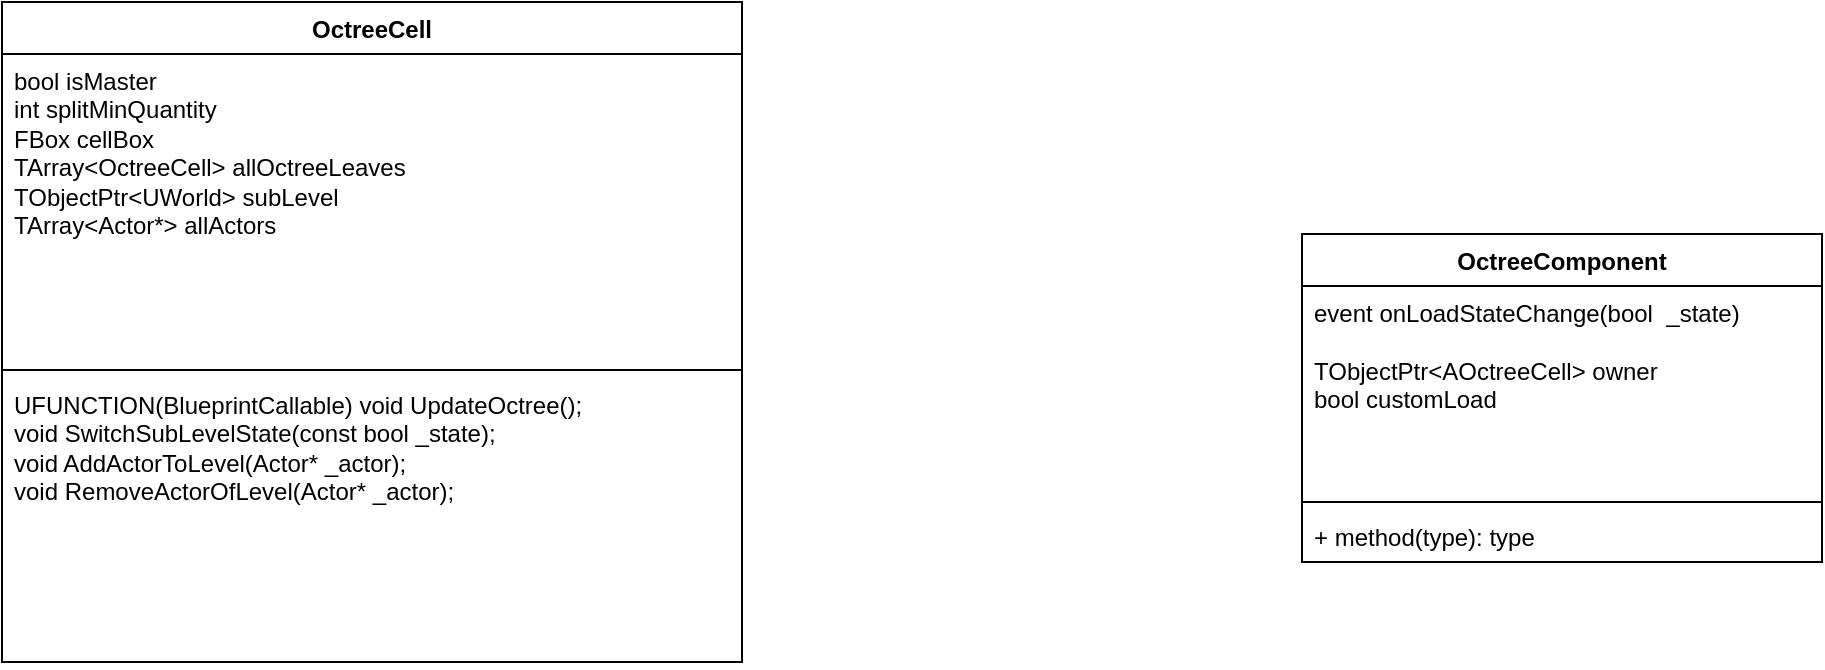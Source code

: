 <mxfile version="24.7.10">
  <diagram name="Page-1" id="1oNv3A5SWaV6W003-1Rp">
    <mxGraphModel dx="1235" dy="655" grid="1" gridSize="10" guides="1" tooltips="1" connect="1" arrows="1" fold="1" page="1" pageScale="1" pageWidth="827" pageHeight="1169" math="0" shadow="0">
      <root>
        <mxCell id="0" />
        <mxCell id="1" parent="0" />
        <mxCell id="hDX6cRK_n_KQG7TRBSU7-5" value="OctreeCell" style="swimlane;fontStyle=1;align=center;verticalAlign=top;childLayout=stackLayout;horizontal=1;startSize=26;horizontalStack=0;resizeParent=1;resizeParentMax=0;resizeLast=0;collapsible=1;marginBottom=0;whiteSpace=wrap;html=1;" parent="1" vertex="1">
          <mxGeometry x="150" y="264" width="370" height="330" as="geometry" />
        </mxCell>
        <mxCell id="hDX6cRK_n_KQG7TRBSU7-6" value="bool isMaster&lt;div&gt;int splitMinQuantity&lt;/div&gt;&lt;div&gt;FBox cellBox&lt;/div&gt;&lt;div&gt;TArray&amp;lt;OctreeCell&amp;gt; allOctreeLeaves&lt;/div&gt;&lt;div&gt;TObjectPtr&amp;lt;UWorld&amp;gt; subLevel&lt;/div&gt;&lt;div&gt;TArray&amp;lt;Actor*&amp;gt; allActors&amp;nbsp;&lt;/div&gt;&lt;div&gt;&amp;nbsp;&lt;/div&gt;&lt;div&gt;&lt;br&gt;&lt;/div&gt;" style="text;strokeColor=none;fillColor=none;align=left;verticalAlign=top;spacingLeft=4;spacingRight=4;overflow=hidden;rotatable=0;points=[[0,0.5],[1,0.5]];portConstraint=eastwest;whiteSpace=wrap;html=1;" parent="hDX6cRK_n_KQG7TRBSU7-5" vertex="1">
          <mxGeometry y="26" width="370" height="154" as="geometry" />
        </mxCell>
        <mxCell id="hDX6cRK_n_KQG7TRBSU7-7" value="" style="line;strokeWidth=1;fillColor=none;align=left;verticalAlign=middle;spacingTop=-1;spacingLeft=3;spacingRight=3;rotatable=0;labelPosition=right;points=[];portConstraint=eastwest;strokeColor=inherit;" parent="hDX6cRK_n_KQG7TRBSU7-5" vertex="1">
          <mxGeometry y="180" width="370" height="8" as="geometry" />
        </mxCell>
        <mxCell id="hDX6cRK_n_KQG7TRBSU7-8" value="UFUNCTION(BlueprintCallable) void UpdateOctree();&lt;div&gt;void SwitchSubLevelState(const bool _state);&lt;/div&gt;&lt;div&gt;void AddActorToLevel(Actor* _actor);&lt;/div&gt;&lt;div&gt;void RemoveActorOfLevel(Actor* _actor);&lt;/div&gt;" style="text;strokeColor=none;fillColor=none;align=left;verticalAlign=top;spacingLeft=4;spacingRight=4;overflow=hidden;rotatable=0;points=[[0,0.5],[1,0.5]];portConstraint=eastwest;whiteSpace=wrap;html=1;" parent="hDX6cRK_n_KQG7TRBSU7-5" vertex="1">
          <mxGeometry y="188" width="370" height="142" as="geometry" />
        </mxCell>
        <mxCell id="QXTzusFkveuO5Ewc0l5o-1" value="OctreeComponent" style="swimlane;fontStyle=1;align=center;verticalAlign=top;childLayout=stackLayout;horizontal=1;startSize=26;horizontalStack=0;resizeParent=1;resizeParentMax=0;resizeLast=0;collapsible=1;marginBottom=0;whiteSpace=wrap;html=1;" vertex="1" parent="1">
          <mxGeometry x="800" y="380" width="260" height="164" as="geometry" />
        </mxCell>
        <mxCell id="QXTzusFkveuO5Ewc0l5o-2" value="&lt;div&gt;event onLoadStateChange(bool&amp;nbsp; _state)&lt;/div&gt;&lt;div&gt;&lt;br&gt;&lt;/div&gt;TObjectPtr&amp;lt;AOctreeCell&amp;gt; owner&lt;div&gt;bool customLoad&lt;/div&gt;&lt;div&gt;&lt;br&gt;&lt;div&gt;&lt;br&gt;&lt;/div&gt;&lt;/div&gt;" style="text;strokeColor=none;fillColor=none;align=left;verticalAlign=top;spacingLeft=4;spacingRight=4;overflow=hidden;rotatable=0;points=[[0,0.5],[1,0.5]];portConstraint=eastwest;whiteSpace=wrap;html=1;" vertex="1" parent="QXTzusFkveuO5Ewc0l5o-1">
          <mxGeometry y="26" width="260" height="104" as="geometry" />
        </mxCell>
        <mxCell id="QXTzusFkveuO5Ewc0l5o-3" value="" style="line;strokeWidth=1;fillColor=none;align=left;verticalAlign=middle;spacingTop=-1;spacingLeft=3;spacingRight=3;rotatable=0;labelPosition=right;points=[];portConstraint=eastwest;strokeColor=inherit;" vertex="1" parent="QXTzusFkveuO5Ewc0l5o-1">
          <mxGeometry y="130" width="260" height="8" as="geometry" />
        </mxCell>
        <mxCell id="QXTzusFkveuO5Ewc0l5o-4" value="+ method(type): type" style="text;strokeColor=none;fillColor=none;align=left;verticalAlign=top;spacingLeft=4;spacingRight=4;overflow=hidden;rotatable=0;points=[[0,0.5],[1,0.5]];portConstraint=eastwest;whiteSpace=wrap;html=1;" vertex="1" parent="QXTzusFkveuO5Ewc0l5o-1">
          <mxGeometry y="138" width="260" height="26" as="geometry" />
        </mxCell>
      </root>
    </mxGraphModel>
  </diagram>
</mxfile>
